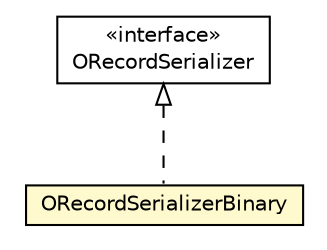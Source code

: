 #!/usr/local/bin/dot
#
# Class diagram 
# Generated by UMLGraph version R5_6-24-gf6e263 (http://www.umlgraph.org/)
#

digraph G {
	edge [fontname="Helvetica",fontsize=10,labelfontname="Helvetica",labelfontsize=10];
	node [fontname="Helvetica",fontsize=10,shape=plaintext];
	nodesep=0.25;
	ranksep=0.5;
	// com.orientechnologies.orient.core.serialization.serializer.record.ORecordSerializer
	c5410820 [label=<<table title="com.orientechnologies.orient.core.serialization.serializer.record.ORecordSerializer" border="0" cellborder="1" cellspacing="0" cellpadding="2" port="p" href="../ORecordSerializer.html">
		<tr><td><table border="0" cellspacing="0" cellpadding="1">
<tr><td align="center" balign="center"> &#171;interface&#187; </td></tr>
<tr><td align="center" balign="center"> ORecordSerializer </td></tr>
		</table></td></tr>
		</table>>, URL="../ORecordSerializer.html", fontname="Helvetica", fontcolor="black", fontsize=10.0];
	// com.orientechnologies.orient.core.serialization.serializer.record.binary.ORecordSerializerBinary
	c5410834 [label=<<table title="com.orientechnologies.orient.core.serialization.serializer.record.binary.ORecordSerializerBinary" border="0" cellborder="1" cellspacing="0" cellpadding="2" port="p" bgcolor="lemonChiffon" href="./ORecordSerializerBinary.html">
		<tr><td><table border="0" cellspacing="0" cellpadding="1">
<tr><td align="center" balign="center"> ORecordSerializerBinary </td></tr>
		</table></td></tr>
		</table>>, URL="./ORecordSerializerBinary.html", fontname="Helvetica", fontcolor="black", fontsize=10.0];
	//com.orientechnologies.orient.core.serialization.serializer.record.binary.ORecordSerializerBinary implements com.orientechnologies.orient.core.serialization.serializer.record.ORecordSerializer
	c5410820:p -> c5410834:p [dir=back,arrowtail=empty,style=dashed];
}

